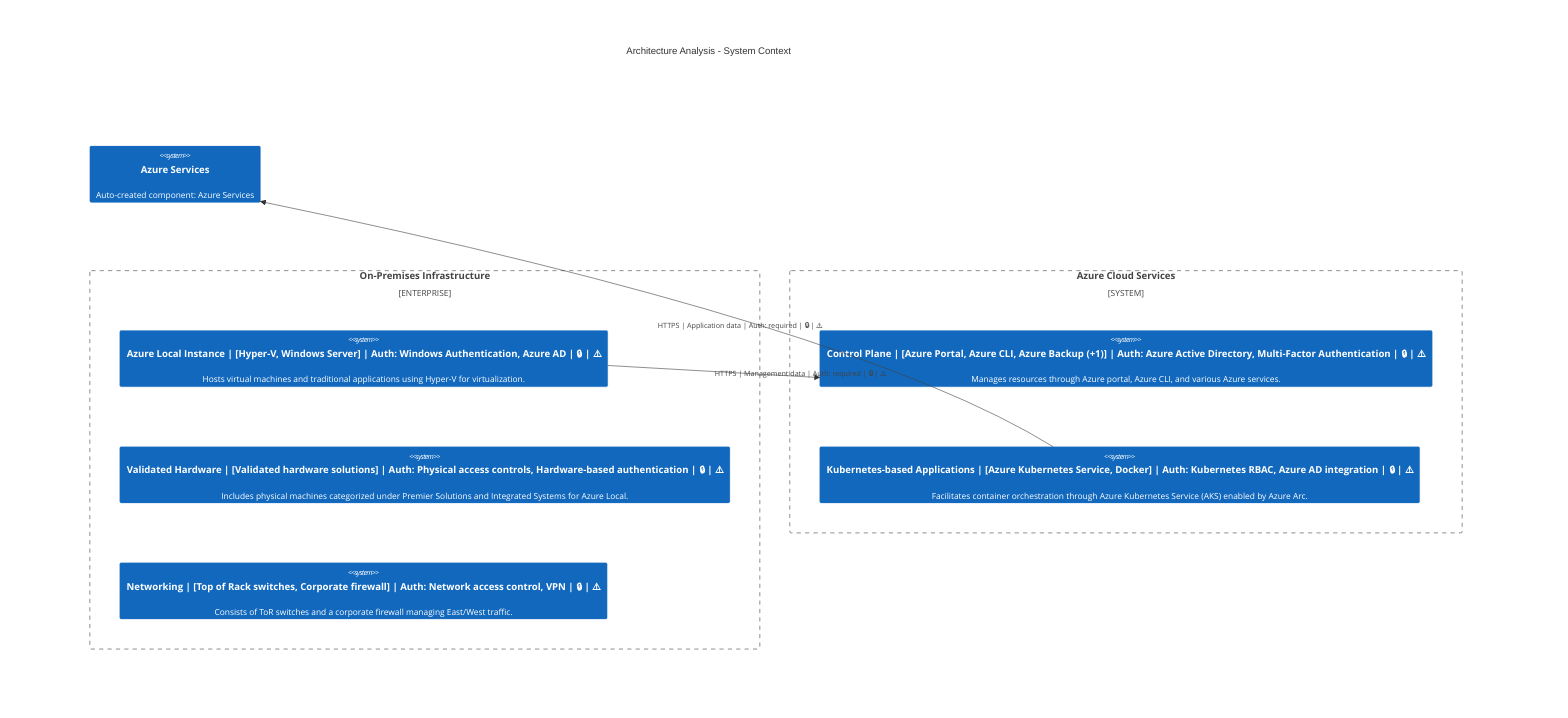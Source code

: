 C4Context
    title Architecture Analysis - System Context
    Enterprise_Boundary(tb_On_Premises_Infrastructure, "On-Premises Infrastructure") {
        System(Azure_Local_Instance, "Azure Local Instance | [Hyper-V, Windows Server] | Auth: Windows Authentication, Azure AD | 🔒 | ⚠️", "Hosts virtual machines and traditional applications using Hyper-V for virtualization.")
        System(Validated_Hardware, "Validated Hardware | [Validated hardware solutions] | Auth: Physical access controls, Hardware-based authentication | 🔒 | ⚠️", "Includes physical machines categorized under Premier Solutions and Integrated Systems for Azure Local.")
        System(Networking, "Networking | [Top of Rack switches, Corporate firewall] | Auth: Network access control, VPN | 🔒 | ⚠️", "Consists of ToR switches and a corporate firewall managing East/West traffic.")
    }
    System_Boundary(tb_Azure_Cloud_Services, "Azure Cloud Services") {
        System(Control_Plane, "Control Plane | [Azure Portal, Azure CLI, Azure Backup (+1)] | Auth: Azure Active Directory, Multi-Factor Authentication | 🔒 | ⚠️", "Manages resources through Azure portal, Azure CLI, and various Azure services.")
        System(Kubernetes_based_Applications, "Kubernetes-based Applications | [Azure Kubernetes Service, Docker] | Auth: Kubernetes RBAC, Azure AD integration | 🔒 | ⚠️", "Facilitates container orchestration through Azure Kubernetes Service (AKS) enabled by Azure Arc.")
    }
    System(Azure_Services, "Azure Services", "Auto-created component: Azure Services")

    Rel(Azure_Local_Instance, Control_Plane, "HTTPS | Management data | Auth: required | 🔒 | ⚠️")
    Rel(Kubernetes_based_Applications, Azure_Services, "HTTPS | Application data | Auth: required | 🔒 | ⚠️")